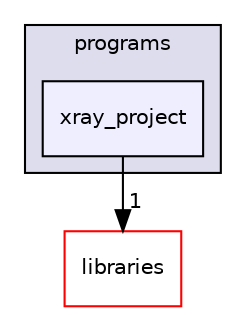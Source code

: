 digraph "xmipp/legacy/applications/programs/xray_project" {
  compound=true
  node [ fontsize="10", fontname="Helvetica"];
  edge [ labelfontsize="10", labelfontname="Helvetica"];
  subgraph clusterdir_a205c211814f26c7bbd02dbfc70fcda8 {
    graph [ bgcolor="#ddddee", pencolor="black", label="programs" fontname="Helvetica", fontsize="10", URL="dir_a205c211814f26c7bbd02dbfc70fcda8.html"]
  dir_f3a0337ddfeafb61668e45f42e92c0be [shape=box, label="xray_project", style="filled", fillcolor="#eeeeff", pencolor="black", URL="dir_f3a0337ddfeafb61668e45f42e92c0be.html"];
  }
  dir_ec5db26cfb72886407809adaaec84b8a [shape=box label="libraries" fillcolor="white" style="filled" color="red" URL="dir_ec5db26cfb72886407809adaaec84b8a.html"];
  dir_f3a0337ddfeafb61668e45f42e92c0be->dir_ec5db26cfb72886407809adaaec84b8a [headlabel="1", labeldistance=1.5 headhref="dir_000320_000322.html"];
}
